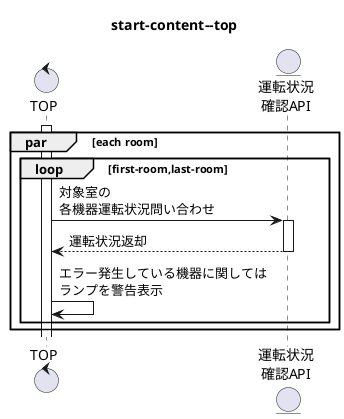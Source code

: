 @startuml start-content--top
title start-content--top
control TOP as tp
entity "運転状況\n確認API" as cond

activate tp
par each room
    loop first-room,last-room
        tp -> cond:対象室の\n各機器運転状況問い合わせ
        activate cond
        cond --> tp:運転状況返却
        deactivate cond
        tp -> tp:エラー発生している機器に関しては\nランプを警告表示


    end
end

@enduml